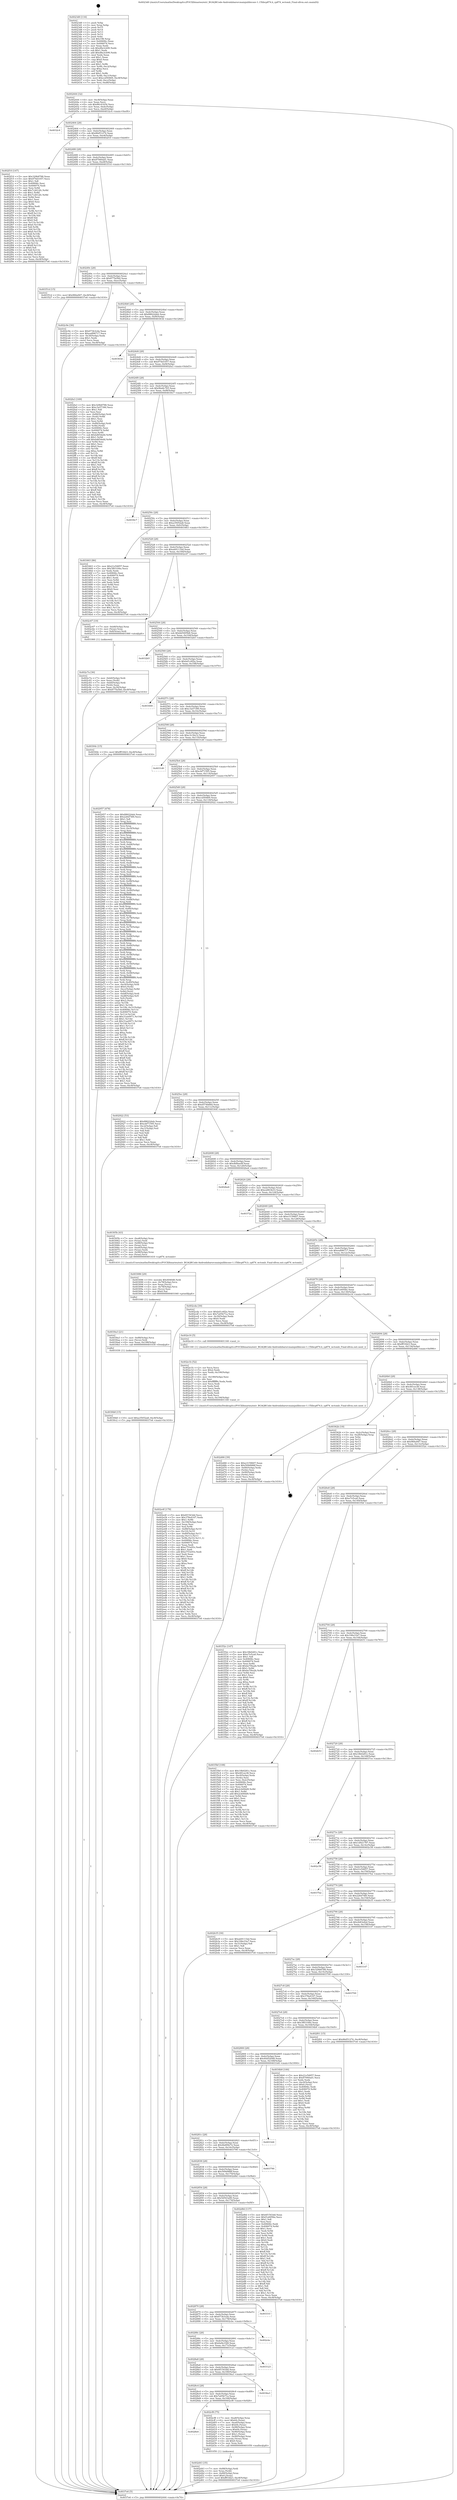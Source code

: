 digraph "0x4023d0" {
  label = "0x4023d0 (/mnt/c/Users/mathe/Desktop/tcc/POCII/binaries/extr_BGAQRCode-Androidzbarsrcmainjnilibiconv-1.15libcp874.h_cp874_wctomb_Final-ollvm.out::main(0))"
  labelloc = "t"
  node[shape=record]

  Entry [label="",width=0.3,height=0.3,shape=circle,fillcolor=black,style=filled]
  "0x402444" [label="{
     0x402444 [32]\l
     | [instrs]\l
     &nbsp;&nbsp;0x402444 \<+6\>: mov -0xc8(%rbp),%eax\l
     &nbsp;&nbsp;0x40244a \<+2\>: mov %eax,%ecx\l
     &nbsp;&nbsp;0x40244c \<+6\>: sub $0x86c41b54,%ecx\l
     &nbsp;&nbsp;0x402452 \<+6\>: mov %eax,-0xdc(%rbp)\l
     &nbsp;&nbsp;0x402458 \<+6\>: mov %ecx,-0xe0(%rbp)\l
     &nbsp;&nbsp;0x40245e \<+6\>: je 00000000004032c4 \<main+0xef4\>\l
  }"]
  "0x4032c4" [label="{
     0x4032c4\l
  }", style=dashed]
  "0x402464" [label="{
     0x402464 [28]\l
     | [instrs]\l
     &nbsp;&nbsp;0x402464 \<+5\>: jmp 0000000000402469 \<main+0x99\>\l
     &nbsp;&nbsp;0x402469 \<+6\>: mov -0xdc(%rbp),%eax\l
     &nbsp;&nbsp;0x40246f \<+5\>: sub $0x86d51274,%eax\l
     &nbsp;&nbsp;0x402474 \<+6\>: mov %eax,-0xe4(%rbp)\l
     &nbsp;&nbsp;0x40247a \<+6\>: je 0000000000402f10 \<main+0xb40\>\l
  }"]
  Exit [label="",width=0.3,height=0.3,shape=circle,fillcolor=black,style=filled,peripheries=2]
  "0x402f10" [label="{
     0x402f10 [147]\l
     | [instrs]\l
     &nbsp;&nbsp;0x402f10 \<+5\>: mov $0x329b8788,%eax\l
     &nbsp;&nbsp;0x402f15 \<+5\>: mov $0x974d1057,%ecx\l
     &nbsp;&nbsp;0x402f1a \<+2\>: mov $0x1,%dl\l
     &nbsp;&nbsp;0x402f1c \<+7\>: mov 0x40606c,%esi\l
     &nbsp;&nbsp;0x402f23 \<+7\>: mov 0x406074,%edi\l
     &nbsp;&nbsp;0x402f2a \<+3\>: mov %esi,%r8d\l
     &nbsp;&nbsp;0x402f2d \<+7\>: add $0x7c2612fc,%r8d\l
     &nbsp;&nbsp;0x402f34 \<+4\>: sub $0x1,%r8d\l
     &nbsp;&nbsp;0x402f38 \<+7\>: sub $0x7c2612fc,%r8d\l
     &nbsp;&nbsp;0x402f3f \<+4\>: imul %r8d,%esi\l
     &nbsp;&nbsp;0x402f43 \<+3\>: and $0x1,%esi\l
     &nbsp;&nbsp;0x402f46 \<+3\>: cmp $0x0,%esi\l
     &nbsp;&nbsp;0x402f49 \<+4\>: sete %r9b\l
     &nbsp;&nbsp;0x402f4d \<+3\>: cmp $0xa,%edi\l
     &nbsp;&nbsp;0x402f50 \<+4\>: setl %r10b\l
     &nbsp;&nbsp;0x402f54 \<+3\>: mov %r9b,%r11b\l
     &nbsp;&nbsp;0x402f57 \<+4\>: xor $0xff,%r11b\l
     &nbsp;&nbsp;0x402f5b \<+3\>: mov %r10b,%bl\l
     &nbsp;&nbsp;0x402f5e \<+3\>: xor $0xff,%bl\l
     &nbsp;&nbsp;0x402f61 \<+3\>: xor $0x0,%dl\l
     &nbsp;&nbsp;0x402f64 \<+3\>: mov %r11b,%r14b\l
     &nbsp;&nbsp;0x402f67 \<+4\>: and $0x0,%r14b\l
     &nbsp;&nbsp;0x402f6b \<+3\>: and %dl,%r9b\l
     &nbsp;&nbsp;0x402f6e \<+3\>: mov %bl,%r15b\l
     &nbsp;&nbsp;0x402f71 \<+4\>: and $0x0,%r15b\l
     &nbsp;&nbsp;0x402f75 \<+3\>: and %dl,%r10b\l
     &nbsp;&nbsp;0x402f78 \<+3\>: or %r9b,%r14b\l
     &nbsp;&nbsp;0x402f7b \<+3\>: or %r10b,%r15b\l
     &nbsp;&nbsp;0x402f7e \<+3\>: xor %r15b,%r14b\l
     &nbsp;&nbsp;0x402f81 \<+3\>: or %bl,%r11b\l
     &nbsp;&nbsp;0x402f84 \<+4\>: xor $0xff,%r11b\l
     &nbsp;&nbsp;0x402f88 \<+3\>: or $0x0,%dl\l
     &nbsp;&nbsp;0x402f8b \<+3\>: and %dl,%r11b\l
     &nbsp;&nbsp;0x402f8e \<+3\>: or %r11b,%r14b\l
     &nbsp;&nbsp;0x402f91 \<+4\>: test $0x1,%r14b\l
     &nbsp;&nbsp;0x402f95 \<+3\>: cmovne %ecx,%eax\l
     &nbsp;&nbsp;0x402f98 \<+6\>: mov %eax,-0xc8(%rbp)\l
     &nbsp;&nbsp;0x402f9e \<+5\>: jmp 00000000004037e6 \<main+0x1416\>\l
  }"]
  "0x402480" [label="{
     0x402480 [28]\l
     | [instrs]\l
     &nbsp;&nbsp;0x402480 \<+5\>: jmp 0000000000402485 \<main+0xb5\>\l
     &nbsp;&nbsp;0x402485 \<+6\>: mov -0xdc(%rbp),%eax\l
     &nbsp;&nbsp;0x40248b \<+5\>: sub $0x87060ad1,%eax\l
     &nbsp;&nbsp;0x402490 \<+6\>: mov %eax,-0xe8(%rbp)\l
     &nbsp;&nbsp;0x402496 \<+6\>: je 000000000040351d \<main+0x114d\>\l
  }"]
  "0x4030b8" [label="{
     0x4030b8 [15]\l
     | [instrs]\l
     &nbsp;&nbsp;0x4030b8 \<+10\>: movl $0xa35052a8,-0xc8(%rbp)\l
     &nbsp;&nbsp;0x4030c2 \<+5\>: jmp 00000000004037e6 \<main+0x1416\>\l
  }"]
  "0x40351d" [label="{
     0x40351d [15]\l
     | [instrs]\l
     &nbsp;&nbsp;0x40351d \<+10\>: movl $0x984a947,-0xc8(%rbp)\l
     &nbsp;&nbsp;0x403527 \<+5\>: jmp 00000000004037e6 \<main+0x1416\>\l
  }"]
  "0x40249c" [label="{
     0x40249c [28]\l
     | [instrs]\l
     &nbsp;&nbsp;0x40249c \<+5\>: jmp 00000000004024a1 \<main+0xd1\>\l
     &nbsp;&nbsp;0x4024a1 \<+6\>: mov -0xdc(%rbp),%eax\l
     &nbsp;&nbsp;0x4024a7 \<+5\>: sub $0x877fa5b0,%eax\l
     &nbsp;&nbsp;0x4024ac \<+6\>: mov %eax,-0xec(%rbp)\l
     &nbsp;&nbsp;0x4024b2 \<+6\>: je 0000000000402c9e \<main+0x8ce\>\l
  }"]
  "0x4030a3" [label="{
     0x4030a3 [21]\l
     | [instrs]\l
     &nbsp;&nbsp;0x4030a3 \<+7\>: mov -0x88(%rbp),%rcx\l
     &nbsp;&nbsp;0x4030aa \<+3\>: mov (%rcx),%rdi\l
     &nbsp;&nbsp;0x4030ad \<+6\>: mov %eax,-0x198(%rbp)\l
     &nbsp;&nbsp;0x4030b3 \<+5\>: call 0000000000401030 \<free@plt\>\l
     | [calls]\l
     &nbsp;&nbsp;0x401030 \{1\} (unknown)\l
  }"]
  "0x402c9e" [label="{
     0x402c9e [30]\l
     | [instrs]\l
     &nbsp;&nbsp;0x402c9e \<+5\>: mov $0x673b3cda,%eax\l
     &nbsp;&nbsp;0x402ca3 \<+5\>: mov $0xea896717,%ecx\l
     &nbsp;&nbsp;0x402ca8 \<+3\>: mov -0x30(%rbp),%edx\l
     &nbsp;&nbsp;0x402cab \<+3\>: cmp $0x1,%edx\l
     &nbsp;&nbsp;0x402cae \<+3\>: cmovl %ecx,%eax\l
     &nbsp;&nbsp;0x402cb1 \<+6\>: mov %eax,-0xc8(%rbp)\l
     &nbsp;&nbsp;0x402cb7 \<+5\>: jmp 00000000004037e6 \<main+0x1416\>\l
  }"]
  "0x4024b8" [label="{
     0x4024b8 [28]\l
     | [instrs]\l
     &nbsp;&nbsp;0x4024b8 \<+5\>: jmp 00000000004024bd \<main+0xed\>\l
     &nbsp;&nbsp;0x4024bd \<+6\>: mov -0xdc(%rbp),%eax\l
     &nbsp;&nbsp;0x4024c3 \<+5\>: sub $0x88622deb,%eax\l
     &nbsp;&nbsp;0x4024c8 \<+6\>: mov %eax,-0xf0(%rbp)\l
     &nbsp;&nbsp;0x4024ce \<+6\>: je 000000000040363d \<main+0x126d\>\l
  }"]
  "0x403086" [label="{
     0x403086 [29]\l
     | [instrs]\l
     &nbsp;&nbsp;0x403086 \<+10\>: movabs $0x4040d6,%rdi\l
     &nbsp;&nbsp;0x403090 \<+4\>: mov -0x78(%rbp),%rcx\l
     &nbsp;&nbsp;0x403094 \<+2\>: mov %eax,(%rcx)\l
     &nbsp;&nbsp;0x403096 \<+4\>: mov -0x78(%rbp),%rcx\l
     &nbsp;&nbsp;0x40309a \<+2\>: mov (%rcx),%esi\l
     &nbsp;&nbsp;0x40309c \<+2\>: mov $0x0,%al\l
     &nbsp;&nbsp;0x40309e \<+5\>: call 0000000000401040 \<printf@plt\>\l
     | [calls]\l
     &nbsp;&nbsp;0x401040 \{1\} (unknown)\l
  }"]
  "0x40363d" [label="{
     0x40363d\l
  }", style=dashed]
  "0x4024d4" [label="{
     0x4024d4 [28]\l
     | [instrs]\l
     &nbsp;&nbsp;0x4024d4 \<+5\>: jmp 00000000004024d9 \<main+0x109\>\l
     &nbsp;&nbsp;0x4024d9 \<+6\>: mov -0xdc(%rbp),%eax\l
     &nbsp;&nbsp;0x4024df \<+5\>: sub $0x974d1057,%eax\l
     &nbsp;&nbsp;0x4024e4 \<+6\>: mov %eax,-0xf4(%rbp)\l
     &nbsp;&nbsp;0x4024ea \<+6\>: je 0000000000402fa3 \<main+0xbd3\>\l
  }"]
  "0x402e4f" [label="{
     0x402e4f [178]\l
     | [instrs]\l
     &nbsp;&nbsp;0x402e4f \<+5\>: mov $0x6f1543dd,%ecx\l
     &nbsp;&nbsp;0x402e54 \<+5\>: mov $0x378a4167,%edx\l
     &nbsp;&nbsp;0x402e59 \<+3\>: mov $0x1,%r8b\l
     &nbsp;&nbsp;0x402e5c \<+6\>: mov -0x194(%rbp),%esi\l
     &nbsp;&nbsp;0x402e62 \<+3\>: imul %eax,%esi\l
     &nbsp;&nbsp;0x402e65 \<+3\>: mov %sil,%r9b\l
     &nbsp;&nbsp;0x402e68 \<+7\>: mov -0x88(%rbp),%r10\l
     &nbsp;&nbsp;0x402e6f \<+3\>: mov (%r10),%r10\l
     &nbsp;&nbsp;0x402e72 \<+4\>: mov -0x80(%rbp),%r11\l
     &nbsp;&nbsp;0x402e76 \<+3\>: movslq (%r11),%r11\l
     &nbsp;&nbsp;0x402e79 \<+4\>: mov %r9b,(%r10,%r11,1)\l
     &nbsp;&nbsp;0x402e7d \<+7\>: mov 0x40606c,%eax\l
     &nbsp;&nbsp;0x402e84 \<+7\>: mov 0x406074,%esi\l
     &nbsp;&nbsp;0x402e8b \<+2\>: mov %eax,%edi\l
     &nbsp;&nbsp;0x402e8d \<+6\>: sub $0xe753e93c,%edi\l
     &nbsp;&nbsp;0x402e93 \<+3\>: sub $0x1,%edi\l
     &nbsp;&nbsp;0x402e96 \<+6\>: add $0xe753e93c,%edi\l
     &nbsp;&nbsp;0x402e9c \<+3\>: imul %edi,%eax\l
     &nbsp;&nbsp;0x402e9f \<+3\>: and $0x1,%eax\l
     &nbsp;&nbsp;0x402ea2 \<+3\>: cmp $0x0,%eax\l
     &nbsp;&nbsp;0x402ea5 \<+4\>: sete %r9b\l
     &nbsp;&nbsp;0x402ea9 \<+3\>: cmp $0xa,%esi\l
     &nbsp;&nbsp;0x402eac \<+3\>: setl %bl\l
     &nbsp;&nbsp;0x402eaf \<+3\>: mov %r9b,%r14b\l
     &nbsp;&nbsp;0x402eb2 \<+4\>: xor $0xff,%r14b\l
     &nbsp;&nbsp;0x402eb6 \<+3\>: mov %bl,%r15b\l
     &nbsp;&nbsp;0x402eb9 \<+4\>: xor $0xff,%r15b\l
     &nbsp;&nbsp;0x402ebd \<+4\>: xor $0x1,%r8b\l
     &nbsp;&nbsp;0x402ec1 \<+3\>: mov %r14b,%r12b\l
     &nbsp;&nbsp;0x402ec4 \<+4\>: and $0xff,%r12b\l
     &nbsp;&nbsp;0x402ec8 \<+3\>: and %r8b,%r9b\l
     &nbsp;&nbsp;0x402ecb \<+3\>: mov %r15b,%r13b\l
     &nbsp;&nbsp;0x402ece \<+4\>: and $0xff,%r13b\l
     &nbsp;&nbsp;0x402ed2 \<+3\>: and %r8b,%bl\l
     &nbsp;&nbsp;0x402ed5 \<+3\>: or %r9b,%r12b\l
     &nbsp;&nbsp;0x402ed8 \<+3\>: or %bl,%r13b\l
     &nbsp;&nbsp;0x402edb \<+3\>: xor %r13b,%r12b\l
     &nbsp;&nbsp;0x402ede \<+3\>: or %r15b,%r14b\l
     &nbsp;&nbsp;0x402ee1 \<+4\>: xor $0xff,%r14b\l
     &nbsp;&nbsp;0x402ee5 \<+4\>: or $0x1,%r8b\l
     &nbsp;&nbsp;0x402ee9 \<+3\>: and %r8b,%r14b\l
     &nbsp;&nbsp;0x402eec \<+3\>: or %r14b,%r12b\l
     &nbsp;&nbsp;0x402eef \<+4\>: test $0x1,%r12b\l
     &nbsp;&nbsp;0x402ef3 \<+3\>: cmovne %edx,%ecx\l
     &nbsp;&nbsp;0x402ef6 \<+6\>: mov %ecx,-0xc8(%rbp)\l
     &nbsp;&nbsp;0x402efc \<+5\>: jmp 00000000004037e6 \<main+0x1416\>\l
  }"]
  "0x402fa3" [label="{
     0x402fa3 [169]\l
     | [instrs]\l
     &nbsp;&nbsp;0x402fa3 \<+5\>: mov $0x329b8788,%eax\l
     &nbsp;&nbsp;0x402fa8 \<+5\>: mov $0xc3a57390,%ecx\l
     &nbsp;&nbsp;0x402fad \<+2\>: mov $0x1,%dl\l
     &nbsp;&nbsp;0x402faf \<+2\>: xor %esi,%esi\l
     &nbsp;&nbsp;0x402fb1 \<+4\>: mov -0x80(%rbp),%rdi\l
     &nbsp;&nbsp;0x402fb5 \<+3\>: mov (%rdi),%r8d\l
     &nbsp;&nbsp;0x402fb8 \<+3\>: sub $0x1,%esi\l
     &nbsp;&nbsp;0x402fbb \<+3\>: sub %esi,%r8d\l
     &nbsp;&nbsp;0x402fbe \<+4\>: mov -0x80(%rbp),%rdi\l
     &nbsp;&nbsp;0x402fc2 \<+3\>: mov %r8d,(%rdi)\l
     &nbsp;&nbsp;0x402fc5 \<+7\>: mov 0x40606c,%esi\l
     &nbsp;&nbsp;0x402fcc \<+8\>: mov 0x406074,%r8d\l
     &nbsp;&nbsp;0x402fd4 \<+3\>: mov %esi,%r9d\l
     &nbsp;&nbsp;0x402fd7 \<+7\>: sub $0xbd65defd,%r9d\l
     &nbsp;&nbsp;0x402fde \<+4\>: sub $0x1,%r9d\l
     &nbsp;&nbsp;0x402fe2 \<+7\>: add $0xbd65defd,%r9d\l
     &nbsp;&nbsp;0x402fe9 \<+4\>: imul %r9d,%esi\l
     &nbsp;&nbsp;0x402fed \<+3\>: and $0x1,%esi\l
     &nbsp;&nbsp;0x402ff0 \<+3\>: cmp $0x0,%esi\l
     &nbsp;&nbsp;0x402ff3 \<+4\>: sete %r10b\l
     &nbsp;&nbsp;0x402ff7 \<+4\>: cmp $0xa,%r8d\l
     &nbsp;&nbsp;0x402ffb \<+4\>: setl %r11b\l
     &nbsp;&nbsp;0x402fff \<+3\>: mov %r10b,%bl\l
     &nbsp;&nbsp;0x403002 \<+3\>: xor $0xff,%bl\l
     &nbsp;&nbsp;0x403005 \<+3\>: mov %r11b,%r14b\l
     &nbsp;&nbsp;0x403008 \<+4\>: xor $0xff,%r14b\l
     &nbsp;&nbsp;0x40300c \<+3\>: xor $0x1,%dl\l
     &nbsp;&nbsp;0x40300f \<+3\>: mov %bl,%r15b\l
     &nbsp;&nbsp;0x403012 \<+4\>: and $0xff,%r15b\l
     &nbsp;&nbsp;0x403016 \<+3\>: and %dl,%r10b\l
     &nbsp;&nbsp;0x403019 \<+3\>: mov %r14b,%r12b\l
     &nbsp;&nbsp;0x40301c \<+4\>: and $0xff,%r12b\l
     &nbsp;&nbsp;0x403020 \<+3\>: and %dl,%r11b\l
     &nbsp;&nbsp;0x403023 \<+3\>: or %r10b,%r15b\l
     &nbsp;&nbsp;0x403026 \<+3\>: or %r11b,%r12b\l
     &nbsp;&nbsp;0x403029 \<+3\>: xor %r12b,%r15b\l
     &nbsp;&nbsp;0x40302c \<+3\>: or %r14b,%bl\l
     &nbsp;&nbsp;0x40302f \<+3\>: xor $0xff,%bl\l
     &nbsp;&nbsp;0x403032 \<+3\>: or $0x1,%dl\l
     &nbsp;&nbsp;0x403035 \<+2\>: and %dl,%bl\l
     &nbsp;&nbsp;0x403037 \<+3\>: or %bl,%r15b\l
     &nbsp;&nbsp;0x40303a \<+4\>: test $0x1,%r15b\l
     &nbsp;&nbsp;0x40303e \<+3\>: cmovne %ecx,%eax\l
     &nbsp;&nbsp;0x403041 \<+6\>: mov %eax,-0xc8(%rbp)\l
     &nbsp;&nbsp;0x403047 \<+5\>: jmp 00000000004037e6 \<main+0x1416\>\l
  }"]
  "0x4024f0" [label="{
     0x4024f0 [28]\l
     | [instrs]\l
     &nbsp;&nbsp;0x4024f0 \<+5\>: jmp 00000000004024f5 \<main+0x125\>\l
     &nbsp;&nbsp;0x4024f5 \<+6\>: mov -0xdc(%rbp),%eax\l
     &nbsp;&nbsp;0x4024fb \<+5\>: sub $0x9ba8c765,%eax\l
     &nbsp;&nbsp;0x402500 \<+6\>: mov %eax,-0xf8(%rbp)\l
     &nbsp;&nbsp;0x402506 \<+6\>: je 00000000004030c7 \<main+0xcf7\>\l
  }"]
  "0x402e1b" [label="{
     0x402e1b [52]\l
     | [instrs]\l
     &nbsp;&nbsp;0x402e1b \<+2\>: xor %ecx,%ecx\l
     &nbsp;&nbsp;0x402e1d \<+5\>: mov $0x2,%edx\l
     &nbsp;&nbsp;0x402e22 \<+6\>: mov %edx,-0x190(%rbp)\l
     &nbsp;&nbsp;0x402e28 \<+1\>: cltd\l
     &nbsp;&nbsp;0x402e29 \<+6\>: mov -0x190(%rbp),%esi\l
     &nbsp;&nbsp;0x402e2f \<+2\>: idiv %esi\l
     &nbsp;&nbsp;0x402e31 \<+6\>: imul $0xfffffffe,%edx,%edx\l
     &nbsp;&nbsp;0x402e37 \<+2\>: mov %ecx,%edi\l
     &nbsp;&nbsp;0x402e39 \<+2\>: sub %edx,%edi\l
     &nbsp;&nbsp;0x402e3b \<+2\>: mov %ecx,%edx\l
     &nbsp;&nbsp;0x402e3d \<+3\>: sub $0x1,%edx\l
     &nbsp;&nbsp;0x402e40 \<+2\>: add %edx,%edi\l
     &nbsp;&nbsp;0x402e42 \<+2\>: sub %edi,%ecx\l
     &nbsp;&nbsp;0x402e44 \<+6\>: mov %ecx,-0x194(%rbp)\l
     &nbsp;&nbsp;0x402e4a \<+5\>: call 0000000000401160 \<next_i\>\l
     | [calls]\l
     &nbsp;&nbsp;0x401160 \{1\} (/mnt/c/Users/mathe/Desktop/tcc/POCII/binaries/extr_BGAQRCode-Androidzbarsrcmainjnilibiconv-1.15libcp874.h_cp874_wctomb_Final-ollvm.out::next_i)\l
  }"]
  "0x4030c7" [label="{
     0x4030c7\l
  }", style=dashed]
  "0x40250c" [label="{
     0x40250c [28]\l
     | [instrs]\l
     &nbsp;&nbsp;0x40250c \<+5\>: jmp 0000000000402511 \<main+0x141\>\l
     &nbsp;&nbsp;0x402511 \<+6\>: mov -0xdc(%rbp),%eax\l
     &nbsp;&nbsp;0x402517 \<+5\>: sub $0xa35052a8,%eax\l
     &nbsp;&nbsp;0x40251c \<+6\>: mov %eax,-0xfc(%rbp)\l
     &nbsp;&nbsp;0x402522 \<+6\>: je 0000000000403463 \<main+0x1093\>\l
  }"]
  "0x402d43" [label="{
     0x402d43 [35]\l
     | [instrs]\l
     &nbsp;&nbsp;0x402d43 \<+7\>: mov -0x88(%rbp),%rdi\l
     &nbsp;&nbsp;0x402d4a \<+3\>: mov %rax,(%rdi)\l
     &nbsp;&nbsp;0x402d4d \<+4\>: mov -0x80(%rbp),%rax\l
     &nbsp;&nbsp;0x402d51 \<+6\>: movl $0x0,(%rax)\l
     &nbsp;&nbsp;0x402d57 \<+10\>: movl $0xfff1fd23,-0xc8(%rbp)\l
     &nbsp;&nbsp;0x402d61 \<+5\>: jmp 00000000004037e6 \<main+0x1416\>\l
  }"]
  "0x403463" [label="{
     0x403463 [86]\l
     | [instrs]\l
     &nbsp;&nbsp;0x403463 \<+5\>: mov $0x21e54857,%eax\l
     &nbsp;&nbsp;0x403468 \<+5\>: mov $0x3f83184e,%ecx\l
     &nbsp;&nbsp;0x40346d \<+2\>: xor %edx,%edx\l
     &nbsp;&nbsp;0x40346f \<+7\>: mov 0x40606c,%esi\l
     &nbsp;&nbsp;0x403476 \<+7\>: mov 0x406074,%edi\l
     &nbsp;&nbsp;0x40347d \<+3\>: sub $0x1,%edx\l
     &nbsp;&nbsp;0x403480 \<+3\>: mov %esi,%r8d\l
     &nbsp;&nbsp;0x403483 \<+3\>: add %edx,%r8d\l
     &nbsp;&nbsp;0x403486 \<+4\>: imul %r8d,%esi\l
     &nbsp;&nbsp;0x40348a \<+3\>: and $0x1,%esi\l
     &nbsp;&nbsp;0x40348d \<+3\>: cmp $0x0,%esi\l
     &nbsp;&nbsp;0x403490 \<+4\>: sete %r9b\l
     &nbsp;&nbsp;0x403494 \<+3\>: cmp $0xa,%edi\l
     &nbsp;&nbsp;0x403497 \<+4\>: setl %r10b\l
     &nbsp;&nbsp;0x40349b \<+3\>: mov %r9b,%r11b\l
     &nbsp;&nbsp;0x40349e \<+3\>: and %r10b,%r11b\l
     &nbsp;&nbsp;0x4034a1 \<+3\>: xor %r10b,%r9b\l
     &nbsp;&nbsp;0x4034a4 \<+3\>: or %r9b,%r11b\l
     &nbsp;&nbsp;0x4034a7 \<+4\>: test $0x1,%r11b\l
     &nbsp;&nbsp;0x4034ab \<+3\>: cmovne %ecx,%eax\l
     &nbsp;&nbsp;0x4034ae \<+6\>: mov %eax,-0xc8(%rbp)\l
     &nbsp;&nbsp;0x4034b4 \<+5\>: jmp 00000000004037e6 \<main+0x1416\>\l
  }"]
  "0x402528" [label="{
     0x402528 [28]\l
     | [instrs]\l
     &nbsp;&nbsp;0x402528 \<+5\>: jmp 000000000040252d \<main+0x15d\>\l
     &nbsp;&nbsp;0x40252d \<+6\>: mov -0xdc(%rbp),%eax\l
     &nbsp;&nbsp;0x402533 \<+5\>: sub $0xab9111bd,%eax\l
     &nbsp;&nbsp;0x402538 \<+6\>: mov %eax,-0x100(%rbp)\l
     &nbsp;&nbsp;0x40253e \<+6\>: je 0000000000402c67 \<main+0x897\>\l
  }"]
  "0x4028e0" [label="{
     0x4028e0\l
  }", style=dashed]
  "0x402c67" [label="{
     0x402c67 [19]\l
     | [instrs]\l
     &nbsp;&nbsp;0x402c67 \<+7\>: mov -0xb8(%rbp),%rax\l
     &nbsp;&nbsp;0x402c6e \<+3\>: mov (%rax),%rax\l
     &nbsp;&nbsp;0x402c71 \<+4\>: mov 0x8(%rax),%rdi\l
     &nbsp;&nbsp;0x402c75 \<+5\>: call 0000000000401060 \<atoi@plt\>\l
     | [calls]\l
     &nbsp;&nbsp;0x401060 \{1\} (unknown)\l
  }"]
  "0x402544" [label="{
     0x402544 [28]\l
     | [instrs]\l
     &nbsp;&nbsp;0x402544 \<+5\>: jmp 0000000000402549 \<main+0x179\>\l
     &nbsp;&nbsp;0x402549 \<+6\>: mov -0xdc(%rbp),%eax\l
     &nbsp;&nbsp;0x40254f \<+5\>: sub $0xbb5495b8,%eax\l
     &nbsp;&nbsp;0x402554 \<+6\>: mov %eax,-0x104(%rbp)\l
     &nbsp;&nbsp;0x40255a \<+6\>: je 00000000004032b5 \<main+0xee5\>\l
  }"]
  "0x402cf8" [label="{
     0x402cf8 [75]\l
     | [instrs]\l
     &nbsp;&nbsp;0x402cf8 \<+7\>: mov -0xa8(%rbp),%rax\l
     &nbsp;&nbsp;0x402cff \<+6\>: movl $0x64,(%rax)\l
     &nbsp;&nbsp;0x402d05 \<+7\>: mov -0xa0(%rbp),%rax\l
     &nbsp;&nbsp;0x402d0c \<+6\>: movl $0x64,(%rax)\l
     &nbsp;&nbsp;0x402d12 \<+7\>: mov -0x98(%rbp),%rax\l
     &nbsp;&nbsp;0x402d19 \<+7\>: movq $0x64,(%rax)\l
     &nbsp;&nbsp;0x402d20 \<+7\>: mov -0x90(%rbp),%rax\l
     &nbsp;&nbsp;0x402d27 \<+6\>: movl $0x1,(%rax)\l
     &nbsp;&nbsp;0x402d2d \<+7\>: mov -0x90(%rbp),%rax\l
     &nbsp;&nbsp;0x402d34 \<+3\>: movslq (%rax),%rax\l
     &nbsp;&nbsp;0x402d37 \<+4\>: shl $0x0,%rax\l
     &nbsp;&nbsp;0x402d3b \<+3\>: mov %rax,%rdi\l
     &nbsp;&nbsp;0x402d3e \<+5\>: call 0000000000401050 \<malloc@plt\>\l
     | [calls]\l
     &nbsp;&nbsp;0x401050 \{1\} (unknown)\l
  }"]
  "0x4032b5" [label="{
     0x4032b5\l
  }", style=dashed]
  "0x402560" [label="{
     0x402560 [28]\l
     | [instrs]\l
     &nbsp;&nbsp;0x402560 \<+5\>: jmp 0000000000402565 \<main+0x195\>\l
     &nbsp;&nbsp;0x402565 \<+6\>: mov -0xdc(%rbp),%eax\l
     &nbsp;&nbsp;0x40256b \<+5\>: sub $0xbd1c6f2a,%eax\l
     &nbsp;&nbsp;0x402570 \<+6\>: mov %eax,-0x108(%rbp)\l
     &nbsp;&nbsp;0x402576 \<+6\>: je 0000000000403440 \<main+0x1070\>\l
  }"]
  "0x4028c4" [label="{
     0x4028c4 [28]\l
     | [instrs]\l
     &nbsp;&nbsp;0x4028c4 \<+5\>: jmp 00000000004028c9 \<main+0x4f9\>\l
     &nbsp;&nbsp;0x4028c9 \<+6\>: mov -0xdc(%rbp),%eax\l
     &nbsp;&nbsp;0x4028cf \<+5\>: sub $0x7a05b71a,%eax\l
     &nbsp;&nbsp;0x4028d4 \<+6\>: mov %eax,-0x184(%rbp)\l
     &nbsp;&nbsp;0x4028da \<+6\>: je 0000000000402cf8 \<main+0x928\>\l
  }"]
  "0x403440" [label="{
     0x403440\l
  }", style=dashed]
  "0x40257c" [label="{
     0x40257c [28]\l
     | [instrs]\l
     &nbsp;&nbsp;0x40257c \<+5\>: jmp 0000000000402581 \<main+0x1b1\>\l
     &nbsp;&nbsp;0x402581 \<+6\>: mov -0xdc(%rbp),%eax\l
     &nbsp;&nbsp;0x402587 \<+5\>: sub $0xc3a57390,%eax\l
     &nbsp;&nbsp;0x40258c \<+6\>: mov %eax,-0x10c(%rbp)\l
     &nbsp;&nbsp;0x402592 \<+6\>: je 000000000040304c \<main+0xc7c\>\l
  }"]
  "0x4036a3" [label="{
     0x4036a3\l
  }", style=dashed]
  "0x40304c" [label="{
     0x40304c [15]\l
     | [instrs]\l
     &nbsp;&nbsp;0x40304c \<+10\>: movl $0xfff1fd23,-0xc8(%rbp)\l
     &nbsp;&nbsp;0x403056 \<+5\>: jmp 00000000004037e6 \<main+0x1416\>\l
  }"]
  "0x402598" [label="{
     0x402598 [28]\l
     | [instrs]\l
     &nbsp;&nbsp;0x402598 \<+5\>: jmp 000000000040259d \<main+0x1cd\>\l
     &nbsp;&nbsp;0x40259d \<+6\>: mov -0xdc(%rbp),%eax\l
     &nbsp;&nbsp;0x4025a3 \<+5\>: sub $0xc3c3fa12,%eax\l
     &nbsp;&nbsp;0x4025a8 \<+6\>: mov %eax,-0x110(%rbp)\l
     &nbsp;&nbsp;0x4025ae \<+6\>: je 00000000004031d0 \<main+0xe00\>\l
  }"]
  "0x4028a8" [label="{
     0x4028a8 [28]\l
     | [instrs]\l
     &nbsp;&nbsp;0x4028a8 \<+5\>: jmp 00000000004028ad \<main+0x4dd\>\l
     &nbsp;&nbsp;0x4028ad \<+6\>: mov -0xdc(%rbp),%eax\l
     &nbsp;&nbsp;0x4028b3 \<+5\>: sub $0x6f1543dd,%eax\l
     &nbsp;&nbsp;0x4028b8 \<+6\>: mov %eax,-0x180(%rbp)\l
     &nbsp;&nbsp;0x4028be \<+6\>: je 00000000004036a3 \<main+0x12d3\>\l
  }"]
  "0x4031d0" [label="{
     0x4031d0\l
  }", style=dashed]
  "0x4025b4" [label="{
     0x4025b4 [28]\l
     | [instrs]\l
     &nbsp;&nbsp;0x4025b4 \<+5\>: jmp 00000000004025b9 \<main+0x1e9\>\l
     &nbsp;&nbsp;0x4025b9 \<+6\>: mov -0xdc(%rbp),%eax\l
     &nbsp;&nbsp;0x4025bf \<+5\>: sub $0xcbf71595,%eax\l
     &nbsp;&nbsp;0x4025c4 \<+6\>: mov %eax,-0x114(%rbp)\l
     &nbsp;&nbsp;0x4025ca \<+6\>: je 0000000000402957 \<main+0x587\>\l
  }"]
  "0x403123" [label="{
     0x403123\l
  }", style=dashed]
  "0x402957" [label="{
     0x402957 [478]\l
     | [instrs]\l
     &nbsp;&nbsp;0x402957 \<+5\>: mov $0x88622deb,%eax\l
     &nbsp;&nbsp;0x40295c \<+5\>: mov $0x226d74f0,%ecx\l
     &nbsp;&nbsp;0x402961 \<+2\>: mov $0x1,%dl\l
     &nbsp;&nbsp;0x402963 \<+3\>: mov %rsp,%rsi\l
     &nbsp;&nbsp;0x402966 \<+4\>: add $0xfffffffffffffff0,%rsi\l
     &nbsp;&nbsp;0x40296a \<+3\>: mov %rsi,%rsp\l
     &nbsp;&nbsp;0x40296d \<+7\>: mov %rsi,-0xc0(%rbp)\l
     &nbsp;&nbsp;0x402974 \<+3\>: mov %rsp,%rsi\l
     &nbsp;&nbsp;0x402977 \<+4\>: add $0xfffffffffffffff0,%rsi\l
     &nbsp;&nbsp;0x40297b \<+3\>: mov %rsi,%rsp\l
     &nbsp;&nbsp;0x40297e \<+3\>: mov %rsp,%rdi\l
     &nbsp;&nbsp;0x402981 \<+4\>: add $0xfffffffffffffff0,%rdi\l
     &nbsp;&nbsp;0x402985 \<+3\>: mov %rdi,%rsp\l
     &nbsp;&nbsp;0x402988 \<+7\>: mov %rdi,-0xb8(%rbp)\l
     &nbsp;&nbsp;0x40298f \<+3\>: mov %rsp,%rdi\l
     &nbsp;&nbsp;0x402992 \<+4\>: add $0xfffffffffffffff0,%rdi\l
     &nbsp;&nbsp;0x402996 \<+3\>: mov %rdi,%rsp\l
     &nbsp;&nbsp;0x402999 \<+7\>: mov %rdi,-0xb0(%rbp)\l
     &nbsp;&nbsp;0x4029a0 \<+3\>: mov %rsp,%rdi\l
     &nbsp;&nbsp;0x4029a3 \<+4\>: add $0xfffffffffffffff0,%rdi\l
     &nbsp;&nbsp;0x4029a7 \<+3\>: mov %rdi,%rsp\l
     &nbsp;&nbsp;0x4029aa \<+7\>: mov %rdi,-0xa8(%rbp)\l
     &nbsp;&nbsp;0x4029b1 \<+3\>: mov %rsp,%rdi\l
     &nbsp;&nbsp;0x4029b4 \<+4\>: add $0xfffffffffffffff0,%rdi\l
     &nbsp;&nbsp;0x4029b8 \<+3\>: mov %rdi,%rsp\l
     &nbsp;&nbsp;0x4029bb \<+7\>: mov %rdi,-0xa0(%rbp)\l
     &nbsp;&nbsp;0x4029c2 \<+3\>: mov %rsp,%rdi\l
     &nbsp;&nbsp;0x4029c5 \<+4\>: add $0xfffffffffffffff0,%rdi\l
     &nbsp;&nbsp;0x4029c9 \<+3\>: mov %rdi,%rsp\l
     &nbsp;&nbsp;0x4029cc \<+7\>: mov %rdi,-0x98(%rbp)\l
     &nbsp;&nbsp;0x4029d3 \<+3\>: mov %rsp,%rdi\l
     &nbsp;&nbsp;0x4029d6 \<+4\>: add $0xfffffffffffffff0,%rdi\l
     &nbsp;&nbsp;0x4029da \<+3\>: mov %rdi,%rsp\l
     &nbsp;&nbsp;0x4029dd \<+7\>: mov %rdi,-0x90(%rbp)\l
     &nbsp;&nbsp;0x4029e4 \<+3\>: mov %rsp,%rdi\l
     &nbsp;&nbsp;0x4029e7 \<+4\>: add $0xfffffffffffffff0,%rdi\l
     &nbsp;&nbsp;0x4029eb \<+3\>: mov %rdi,%rsp\l
     &nbsp;&nbsp;0x4029ee \<+7\>: mov %rdi,-0x88(%rbp)\l
     &nbsp;&nbsp;0x4029f5 \<+3\>: mov %rsp,%rdi\l
     &nbsp;&nbsp;0x4029f8 \<+4\>: add $0xfffffffffffffff0,%rdi\l
     &nbsp;&nbsp;0x4029fc \<+3\>: mov %rdi,%rsp\l
     &nbsp;&nbsp;0x4029ff \<+4\>: mov %rdi,-0x80(%rbp)\l
     &nbsp;&nbsp;0x402a03 \<+3\>: mov %rsp,%rdi\l
     &nbsp;&nbsp;0x402a06 \<+4\>: add $0xfffffffffffffff0,%rdi\l
     &nbsp;&nbsp;0x402a0a \<+3\>: mov %rdi,%rsp\l
     &nbsp;&nbsp;0x402a0d \<+4\>: mov %rdi,-0x78(%rbp)\l
     &nbsp;&nbsp;0x402a11 \<+3\>: mov %rsp,%rdi\l
     &nbsp;&nbsp;0x402a14 \<+4\>: add $0xfffffffffffffff0,%rdi\l
     &nbsp;&nbsp;0x402a18 \<+3\>: mov %rdi,%rsp\l
     &nbsp;&nbsp;0x402a1b \<+4\>: mov %rdi,-0x70(%rbp)\l
     &nbsp;&nbsp;0x402a1f \<+3\>: mov %rsp,%rdi\l
     &nbsp;&nbsp;0x402a22 \<+4\>: add $0xfffffffffffffff0,%rdi\l
     &nbsp;&nbsp;0x402a26 \<+3\>: mov %rdi,%rsp\l
     &nbsp;&nbsp;0x402a29 \<+4\>: mov %rdi,-0x68(%rbp)\l
     &nbsp;&nbsp;0x402a2d \<+3\>: mov %rsp,%rdi\l
     &nbsp;&nbsp;0x402a30 \<+4\>: add $0xfffffffffffffff0,%rdi\l
     &nbsp;&nbsp;0x402a34 \<+3\>: mov %rdi,%rsp\l
     &nbsp;&nbsp;0x402a37 \<+4\>: mov %rdi,-0x60(%rbp)\l
     &nbsp;&nbsp;0x402a3b \<+3\>: mov %rsp,%rdi\l
     &nbsp;&nbsp;0x402a3e \<+4\>: add $0xfffffffffffffff0,%rdi\l
     &nbsp;&nbsp;0x402a42 \<+3\>: mov %rdi,%rsp\l
     &nbsp;&nbsp;0x402a45 \<+4\>: mov %rdi,-0x58(%rbp)\l
     &nbsp;&nbsp;0x402a49 \<+3\>: mov %rsp,%rdi\l
     &nbsp;&nbsp;0x402a4c \<+4\>: add $0xfffffffffffffff0,%rdi\l
     &nbsp;&nbsp;0x402a50 \<+3\>: mov %rdi,%rsp\l
     &nbsp;&nbsp;0x402a53 \<+4\>: mov %rdi,-0x50(%rbp)\l
     &nbsp;&nbsp;0x402a57 \<+3\>: mov %rsp,%rdi\l
     &nbsp;&nbsp;0x402a5a \<+4\>: add $0xfffffffffffffff0,%rdi\l
     &nbsp;&nbsp;0x402a5e \<+3\>: mov %rdi,%rsp\l
     &nbsp;&nbsp;0x402a61 \<+4\>: mov %rdi,-0x48(%rbp)\l
     &nbsp;&nbsp;0x402a65 \<+3\>: mov %rsp,%rdi\l
     &nbsp;&nbsp;0x402a68 \<+4\>: add $0xfffffffffffffff0,%rdi\l
     &nbsp;&nbsp;0x402a6c \<+3\>: mov %rdi,%rsp\l
     &nbsp;&nbsp;0x402a6f \<+4\>: mov %rdi,-0x40(%rbp)\l
     &nbsp;&nbsp;0x402a73 \<+7\>: mov -0xc0(%rbp),%rdi\l
     &nbsp;&nbsp;0x402a7a \<+6\>: movl $0x0,(%rdi)\l
     &nbsp;&nbsp;0x402a80 \<+7\>: mov -0xcc(%rbp),%r8d\l
     &nbsp;&nbsp;0x402a87 \<+3\>: mov %r8d,(%rsi)\l
     &nbsp;&nbsp;0x402a8a \<+7\>: mov -0xb8(%rbp),%rdi\l
     &nbsp;&nbsp;0x402a91 \<+7\>: mov -0xd8(%rbp),%r9\l
     &nbsp;&nbsp;0x402a98 \<+3\>: mov %r9,(%rdi)\l
     &nbsp;&nbsp;0x402a9b \<+3\>: cmpl $0x2,(%rsi)\l
     &nbsp;&nbsp;0x402a9e \<+4\>: setne %r10b\l
     &nbsp;&nbsp;0x402aa2 \<+4\>: and $0x1,%r10b\l
     &nbsp;&nbsp;0x402aa6 \<+4\>: mov %r10b,-0x31(%rbp)\l
     &nbsp;&nbsp;0x402aaa \<+8\>: mov 0x40606c,%r11d\l
     &nbsp;&nbsp;0x402ab2 \<+7\>: mov 0x406074,%ebx\l
     &nbsp;&nbsp;0x402ab9 \<+3\>: mov %r11d,%r14d\l
     &nbsp;&nbsp;0x402abc \<+7\>: add $0x31ae0971,%r14d\l
     &nbsp;&nbsp;0x402ac3 \<+4\>: sub $0x1,%r14d\l
     &nbsp;&nbsp;0x402ac7 \<+7\>: sub $0x31ae0971,%r14d\l
     &nbsp;&nbsp;0x402ace \<+4\>: imul %r14d,%r11d\l
     &nbsp;&nbsp;0x402ad2 \<+4\>: and $0x1,%r11d\l
     &nbsp;&nbsp;0x402ad6 \<+4\>: cmp $0x0,%r11d\l
     &nbsp;&nbsp;0x402ada \<+4\>: sete %r10b\l
     &nbsp;&nbsp;0x402ade \<+3\>: cmp $0xa,%ebx\l
     &nbsp;&nbsp;0x402ae1 \<+4\>: setl %r15b\l
     &nbsp;&nbsp;0x402ae5 \<+3\>: mov %r10b,%r12b\l
     &nbsp;&nbsp;0x402ae8 \<+4\>: xor $0xff,%r12b\l
     &nbsp;&nbsp;0x402aec \<+3\>: mov %r15b,%r13b\l
     &nbsp;&nbsp;0x402aef \<+4\>: xor $0xff,%r13b\l
     &nbsp;&nbsp;0x402af3 \<+3\>: xor $0x1,%dl\l
     &nbsp;&nbsp;0x402af6 \<+3\>: mov %r12b,%sil\l
     &nbsp;&nbsp;0x402af9 \<+4\>: and $0xff,%sil\l
     &nbsp;&nbsp;0x402afd \<+3\>: and %dl,%r10b\l
     &nbsp;&nbsp;0x402b00 \<+3\>: mov %r13b,%dil\l
     &nbsp;&nbsp;0x402b03 \<+4\>: and $0xff,%dil\l
     &nbsp;&nbsp;0x402b07 \<+3\>: and %dl,%r15b\l
     &nbsp;&nbsp;0x402b0a \<+3\>: or %r10b,%sil\l
     &nbsp;&nbsp;0x402b0d \<+3\>: or %r15b,%dil\l
     &nbsp;&nbsp;0x402b10 \<+3\>: xor %dil,%sil\l
     &nbsp;&nbsp;0x402b13 \<+3\>: or %r13b,%r12b\l
     &nbsp;&nbsp;0x402b16 \<+4\>: xor $0xff,%r12b\l
     &nbsp;&nbsp;0x402b1a \<+3\>: or $0x1,%dl\l
     &nbsp;&nbsp;0x402b1d \<+3\>: and %dl,%r12b\l
     &nbsp;&nbsp;0x402b20 \<+3\>: or %r12b,%sil\l
     &nbsp;&nbsp;0x402b23 \<+4\>: test $0x1,%sil\l
     &nbsp;&nbsp;0x402b27 \<+3\>: cmovne %ecx,%eax\l
     &nbsp;&nbsp;0x402b2a \<+6\>: mov %eax,-0xc8(%rbp)\l
     &nbsp;&nbsp;0x402b30 \<+5\>: jmp 00000000004037e6 \<main+0x1416\>\l
  }"]
  "0x4025d0" [label="{
     0x4025d0 [28]\l
     | [instrs]\l
     &nbsp;&nbsp;0x4025d0 \<+5\>: jmp 00000000004025d5 \<main+0x205\>\l
     &nbsp;&nbsp;0x4025d5 \<+6\>: mov -0xdc(%rbp),%eax\l
     &nbsp;&nbsp;0x4025db \<+5\>: sub $0xccd50469,%eax\l
     &nbsp;&nbsp;0x4025e0 \<+6\>: mov %eax,-0x118(%rbp)\l
     &nbsp;&nbsp;0x4025e6 \<+6\>: je 0000000000402922 \<main+0x552\>\l
  }"]
  "0x40288c" [label="{
     0x40288c [28]\l
     | [instrs]\l
     &nbsp;&nbsp;0x40288c \<+5\>: jmp 0000000000402891 \<main+0x4c1\>\l
     &nbsp;&nbsp;0x402891 \<+6\>: mov -0xdc(%rbp),%eax\l
     &nbsp;&nbsp;0x402897 \<+5\>: sub $0x6a9e1f28,%eax\l
     &nbsp;&nbsp;0x40289c \<+6\>: mov %eax,-0x17c(%rbp)\l
     &nbsp;&nbsp;0x4028a2 \<+6\>: je 0000000000403123 \<main+0xd53\>\l
  }"]
  "0x402922" [label="{
     0x402922 [53]\l
     | [instrs]\l
     &nbsp;&nbsp;0x402922 \<+5\>: mov $0x88622deb,%eax\l
     &nbsp;&nbsp;0x402927 \<+5\>: mov $0xcbf71595,%ecx\l
     &nbsp;&nbsp;0x40292c \<+6\>: mov -0xc2(%rbp),%dl\l
     &nbsp;&nbsp;0x402932 \<+7\>: mov -0xc1(%rbp),%sil\l
     &nbsp;&nbsp;0x402939 \<+3\>: mov %dl,%dil\l
     &nbsp;&nbsp;0x40293c \<+3\>: and %sil,%dil\l
     &nbsp;&nbsp;0x40293f \<+3\>: xor %sil,%dl\l
     &nbsp;&nbsp;0x402942 \<+3\>: or %dl,%dil\l
     &nbsp;&nbsp;0x402945 \<+4\>: test $0x1,%dil\l
     &nbsp;&nbsp;0x402949 \<+3\>: cmovne %ecx,%eax\l
     &nbsp;&nbsp;0x40294c \<+6\>: mov %eax,-0xc8(%rbp)\l
     &nbsp;&nbsp;0x402952 \<+5\>: jmp 00000000004037e6 \<main+0x1416\>\l
  }"]
  "0x4025ec" [label="{
     0x4025ec [28]\l
     | [instrs]\l
     &nbsp;&nbsp;0x4025ec \<+5\>: jmp 00000000004025f1 \<main+0x221\>\l
     &nbsp;&nbsp;0x4025f1 \<+6\>: mov -0xdc(%rbp),%eax\l
     &nbsp;&nbsp;0x4025f7 \<+5\>: sub $0xd574b66d,%eax\l
     &nbsp;&nbsp;0x4025fc \<+6\>: mov %eax,-0x11c(%rbp)\l
     &nbsp;&nbsp;0x402602 \<+6\>: je 000000000040344f \<main+0x107f\>\l
  }"]
  "0x4037e6" [label="{
     0x4037e6 [5]\l
     | [instrs]\l
     &nbsp;&nbsp;0x4037e6 \<+5\>: jmp 0000000000402444 \<main+0x74\>\l
  }"]
  "0x4023d0" [label="{
     0x4023d0 [116]\l
     | [instrs]\l
     &nbsp;&nbsp;0x4023d0 \<+1\>: push %rbp\l
     &nbsp;&nbsp;0x4023d1 \<+3\>: mov %rsp,%rbp\l
     &nbsp;&nbsp;0x4023d4 \<+2\>: push %r15\l
     &nbsp;&nbsp;0x4023d6 \<+2\>: push %r14\l
     &nbsp;&nbsp;0x4023d8 \<+2\>: push %r13\l
     &nbsp;&nbsp;0x4023da \<+2\>: push %r12\l
     &nbsp;&nbsp;0x4023dc \<+1\>: push %rbx\l
     &nbsp;&nbsp;0x4023dd \<+7\>: sub $0x198,%rsp\l
     &nbsp;&nbsp;0x4023e4 \<+7\>: mov 0x40606c,%eax\l
     &nbsp;&nbsp;0x4023eb \<+7\>: mov 0x406074,%ecx\l
     &nbsp;&nbsp;0x4023f2 \<+2\>: mov %eax,%edx\l
     &nbsp;&nbsp;0x4023f4 \<+6\>: sub $0xd8a3cb90,%edx\l
     &nbsp;&nbsp;0x4023fa \<+3\>: sub $0x1,%edx\l
     &nbsp;&nbsp;0x4023fd \<+6\>: add $0xd8a3cb90,%edx\l
     &nbsp;&nbsp;0x402403 \<+3\>: imul %edx,%eax\l
     &nbsp;&nbsp;0x402406 \<+3\>: and $0x1,%eax\l
     &nbsp;&nbsp;0x402409 \<+3\>: cmp $0x0,%eax\l
     &nbsp;&nbsp;0x40240c \<+4\>: sete %r8b\l
     &nbsp;&nbsp;0x402410 \<+4\>: and $0x1,%r8b\l
     &nbsp;&nbsp;0x402414 \<+7\>: mov %r8b,-0xc2(%rbp)\l
     &nbsp;&nbsp;0x40241b \<+3\>: cmp $0xa,%ecx\l
     &nbsp;&nbsp;0x40241e \<+4\>: setl %r8b\l
     &nbsp;&nbsp;0x402422 \<+4\>: and $0x1,%r8b\l
     &nbsp;&nbsp;0x402426 \<+7\>: mov %r8b,-0xc1(%rbp)\l
     &nbsp;&nbsp;0x40242d \<+10\>: movl $0xccd50469,-0xc8(%rbp)\l
     &nbsp;&nbsp;0x402437 \<+6\>: mov %edi,-0xcc(%rbp)\l
     &nbsp;&nbsp;0x40243d \<+7\>: mov %rsi,-0xd8(%rbp)\l
  }"]
  "0x402cbc" [label="{
     0x402cbc\l
  }", style=dashed]
  "0x402870" [label="{
     0x402870 [28]\l
     | [instrs]\l
     &nbsp;&nbsp;0x402870 \<+5\>: jmp 0000000000402875 \<main+0x4a5\>\l
     &nbsp;&nbsp;0x402875 \<+6\>: mov -0xdc(%rbp),%eax\l
     &nbsp;&nbsp;0x40287b \<+5\>: sub $0x673b3cda,%eax\l
     &nbsp;&nbsp;0x402880 \<+6\>: mov %eax,-0x178(%rbp)\l
     &nbsp;&nbsp;0x402886 \<+6\>: je 0000000000402cbc \<main+0x8ec\>\l
  }"]
  "0x40344f" [label="{
     0x40344f\l
  }", style=dashed]
  "0x402608" [label="{
     0x402608 [28]\l
     | [instrs]\l
     &nbsp;&nbsp;0x402608 \<+5\>: jmp 000000000040260d \<main+0x23d\>\l
     &nbsp;&nbsp;0x40260d \<+6\>: mov -0xdc(%rbp),%eax\l
     &nbsp;&nbsp;0x402613 \<+5\>: sub $0xdbfbae9f,%eax\l
     &nbsp;&nbsp;0x402618 \<+6\>: mov %eax,-0x120(%rbp)\l
     &nbsp;&nbsp;0x40261e \<+6\>: je 0000000000402be6 \<main+0x816\>\l
  }"]
  "0x40331f" [label="{
     0x40331f\l
  }", style=dashed]
  "0x402be6" [label="{
     0x402be6\l
  }", style=dashed]
  "0x402624" [label="{
     0x402624 [28]\l
     | [instrs]\l
     &nbsp;&nbsp;0x402624 \<+5\>: jmp 0000000000402629 \<main+0x259\>\l
     &nbsp;&nbsp;0x402629 \<+6\>: mov -0xdc(%rbp),%eax\l
     &nbsp;&nbsp;0x40262f \<+5\>: sub $0xe2803b33,%eax\l
     &nbsp;&nbsp;0x402634 \<+6\>: mov %eax,-0x124(%rbp)\l
     &nbsp;&nbsp;0x40263a \<+6\>: je 000000000040372a \<main+0x135a\>\l
  }"]
  "0x402854" [label="{
     0x402854 [28]\l
     | [instrs]\l
     &nbsp;&nbsp;0x402854 \<+5\>: jmp 0000000000402859 \<main+0x489\>\l
     &nbsp;&nbsp;0x402859 \<+6\>: mov -0xdc(%rbp),%eax\l
     &nbsp;&nbsp;0x40285f \<+5\>: sub $0x5d543a90,%eax\l
     &nbsp;&nbsp;0x402864 \<+6\>: mov %eax,-0x174(%rbp)\l
     &nbsp;&nbsp;0x40286a \<+6\>: je 000000000040331f \<main+0xf4f\>\l
  }"]
  "0x40372a" [label="{
     0x40372a\l
  }", style=dashed]
  "0x402640" [label="{
     0x402640 [28]\l
     | [instrs]\l
     &nbsp;&nbsp;0x402640 \<+5\>: jmp 0000000000402645 \<main+0x275\>\l
     &nbsp;&nbsp;0x402645 \<+6\>: mov -0xdc(%rbp),%eax\l
     &nbsp;&nbsp;0x40264b \<+5\>: sub $0xe3159607,%eax\l
     &nbsp;&nbsp;0x402650 \<+6\>: mov %eax,-0x128(%rbp)\l
     &nbsp;&nbsp;0x402656 \<+6\>: je 000000000040305b \<main+0xc8b\>\l
  }"]
  "0x402d8d" [label="{
     0x402d8d [137]\l
     | [instrs]\l
     &nbsp;&nbsp;0x402d8d \<+5\>: mov $0x6f1543dd,%eax\l
     &nbsp;&nbsp;0x402d92 \<+5\>: mov $0xf1e6956e,%ecx\l
     &nbsp;&nbsp;0x402d97 \<+2\>: mov $0x1,%dl\l
     &nbsp;&nbsp;0x402d99 \<+2\>: xor %esi,%esi\l
     &nbsp;&nbsp;0x402d9b \<+7\>: mov 0x40606c,%edi\l
     &nbsp;&nbsp;0x402da2 \<+8\>: mov 0x406074,%r8d\l
     &nbsp;&nbsp;0x402daa \<+3\>: sub $0x1,%esi\l
     &nbsp;&nbsp;0x402dad \<+3\>: mov %edi,%r9d\l
     &nbsp;&nbsp;0x402db0 \<+3\>: add %esi,%r9d\l
     &nbsp;&nbsp;0x402db3 \<+4\>: imul %r9d,%edi\l
     &nbsp;&nbsp;0x402db7 \<+3\>: and $0x1,%edi\l
     &nbsp;&nbsp;0x402dba \<+3\>: cmp $0x0,%edi\l
     &nbsp;&nbsp;0x402dbd \<+4\>: sete %r10b\l
     &nbsp;&nbsp;0x402dc1 \<+4\>: cmp $0xa,%r8d\l
     &nbsp;&nbsp;0x402dc5 \<+4\>: setl %r11b\l
     &nbsp;&nbsp;0x402dc9 \<+3\>: mov %r10b,%bl\l
     &nbsp;&nbsp;0x402dcc \<+3\>: xor $0xff,%bl\l
     &nbsp;&nbsp;0x402dcf \<+3\>: mov %r11b,%r14b\l
     &nbsp;&nbsp;0x402dd2 \<+4\>: xor $0xff,%r14b\l
     &nbsp;&nbsp;0x402dd6 \<+3\>: xor $0x1,%dl\l
     &nbsp;&nbsp;0x402dd9 \<+3\>: mov %bl,%r15b\l
     &nbsp;&nbsp;0x402ddc \<+4\>: and $0xff,%r15b\l
     &nbsp;&nbsp;0x402de0 \<+3\>: and %dl,%r10b\l
     &nbsp;&nbsp;0x402de3 \<+3\>: mov %r14b,%r12b\l
     &nbsp;&nbsp;0x402de6 \<+4\>: and $0xff,%r12b\l
     &nbsp;&nbsp;0x402dea \<+3\>: and %dl,%r11b\l
     &nbsp;&nbsp;0x402ded \<+3\>: or %r10b,%r15b\l
     &nbsp;&nbsp;0x402df0 \<+3\>: or %r11b,%r12b\l
     &nbsp;&nbsp;0x402df3 \<+3\>: xor %r12b,%r15b\l
     &nbsp;&nbsp;0x402df6 \<+3\>: or %r14b,%bl\l
     &nbsp;&nbsp;0x402df9 \<+3\>: xor $0xff,%bl\l
     &nbsp;&nbsp;0x402dfc \<+3\>: or $0x1,%dl\l
     &nbsp;&nbsp;0x402dff \<+2\>: and %dl,%bl\l
     &nbsp;&nbsp;0x402e01 \<+3\>: or %bl,%r15b\l
     &nbsp;&nbsp;0x402e04 \<+4\>: test $0x1,%r15b\l
     &nbsp;&nbsp;0x402e08 \<+3\>: cmovne %ecx,%eax\l
     &nbsp;&nbsp;0x402e0b \<+6\>: mov %eax,-0xc8(%rbp)\l
     &nbsp;&nbsp;0x402e11 \<+5\>: jmp 00000000004037e6 \<main+0x1416\>\l
  }"]
  "0x40305b" [label="{
     0x40305b [43]\l
     | [instrs]\l
     &nbsp;&nbsp;0x40305b \<+7\>: mov -0xa8(%rbp),%rax\l
     &nbsp;&nbsp;0x403062 \<+2\>: mov (%rax),%edi\l
     &nbsp;&nbsp;0x403064 \<+7\>: mov -0x88(%rbp),%rax\l
     &nbsp;&nbsp;0x40306b \<+3\>: mov (%rax),%rsi\l
     &nbsp;&nbsp;0x40306e \<+7\>: mov -0xa0(%rbp),%rax\l
     &nbsp;&nbsp;0x403075 \<+2\>: mov (%rax),%edx\l
     &nbsp;&nbsp;0x403077 \<+7\>: mov -0x98(%rbp),%rax\l
     &nbsp;&nbsp;0x40307e \<+3\>: mov (%rax),%rcx\l
     &nbsp;&nbsp;0x403081 \<+5\>: call 0000000000401410 \<cp874_wctomb\>\l
     | [calls]\l
     &nbsp;&nbsp;0x401410 \{1\} (/mnt/c/Users/mathe/Desktop/tcc/POCII/binaries/extr_BGAQRCode-Androidzbarsrcmainjnilibiconv-1.15libcp874.h_cp874_wctomb_Final-ollvm.out::cp874_wctomb)\l
  }"]
  "0x40265c" [label="{
     0x40265c [28]\l
     | [instrs]\l
     &nbsp;&nbsp;0x40265c \<+5\>: jmp 0000000000402661 \<main+0x291\>\l
     &nbsp;&nbsp;0x402661 \<+6\>: mov -0xdc(%rbp),%eax\l
     &nbsp;&nbsp;0x402667 \<+5\>: sub $0xea896717,%eax\l
     &nbsp;&nbsp;0x40266c \<+6\>: mov %eax,-0x12c(%rbp)\l
     &nbsp;&nbsp;0x402672 \<+6\>: je 0000000000402cda \<main+0x90a\>\l
  }"]
  "0x402838" [label="{
     0x402838 [28]\l
     | [instrs]\l
     &nbsp;&nbsp;0x402838 \<+5\>: jmp 000000000040283d \<main+0x46d\>\l
     &nbsp;&nbsp;0x40283d \<+6\>: mov -0xdc(%rbp),%eax\l
     &nbsp;&nbsp;0x402843 \<+5\>: sub $0x509d988f,%eax\l
     &nbsp;&nbsp;0x402848 \<+6\>: mov %eax,-0x170(%rbp)\l
     &nbsp;&nbsp;0x40284e \<+6\>: je 0000000000402d8d \<main+0x9bd\>\l
  }"]
  "0x402cda" [label="{
     0x402cda [30]\l
     | [instrs]\l
     &nbsp;&nbsp;0x402cda \<+5\>: mov $0xbd1c6f2a,%eax\l
     &nbsp;&nbsp;0x402cdf \<+5\>: mov $0x7a05b71a,%ecx\l
     &nbsp;&nbsp;0x402ce4 \<+3\>: mov -0x30(%rbp),%edx\l
     &nbsp;&nbsp;0x402ce7 \<+3\>: cmp $0x0,%edx\l
     &nbsp;&nbsp;0x402cea \<+3\>: cmove %ecx,%eax\l
     &nbsp;&nbsp;0x402ced \<+6\>: mov %eax,-0xc8(%rbp)\l
     &nbsp;&nbsp;0x402cf3 \<+5\>: jmp 00000000004037e6 \<main+0x1416\>\l
  }"]
  "0x402678" [label="{
     0x402678 [28]\l
     | [instrs]\l
     &nbsp;&nbsp;0x402678 \<+5\>: jmp 000000000040267d \<main+0x2ad\>\l
     &nbsp;&nbsp;0x40267d \<+6\>: mov -0xdc(%rbp),%eax\l
     &nbsp;&nbsp;0x402683 \<+5\>: sub $0xf1e6956e,%eax\l
     &nbsp;&nbsp;0x402688 \<+6\>: mov %eax,-0x130(%rbp)\l
     &nbsp;&nbsp;0x40268e \<+6\>: je 0000000000402e16 \<main+0xa46\>\l
  }"]
  "0x403790" [label="{
     0x403790\l
  }", style=dashed]
  "0x402e16" [label="{
     0x402e16 [5]\l
     | [instrs]\l
     &nbsp;&nbsp;0x402e16 \<+5\>: call 0000000000401160 \<next_i\>\l
     | [calls]\l
     &nbsp;&nbsp;0x401160 \{1\} (/mnt/c/Users/mathe/Desktop/tcc/POCII/binaries/extr_BGAQRCode-Androidzbarsrcmainjnilibiconv-1.15libcp874.h_cp874_wctomb_Final-ollvm.out::next_i)\l
  }"]
  "0x402694" [label="{
     0x402694 [28]\l
     | [instrs]\l
     &nbsp;&nbsp;0x402694 \<+5\>: jmp 0000000000402699 \<main+0x2c9\>\l
     &nbsp;&nbsp;0x402699 \<+6\>: mov -0xdc(%rbp),%eax\l
     &nbsp;&nbsp;0x40269f \<+5\>: sub $0xfff1fd23,%eax\l
     &nbsp;&nbsp;0x4026a4 \<+6\>: mov %eax,-0x134(%rbp)\l
     &nbsp;&nbsp;0x4026aa \<+6\>: je 0000000000402d66 \<main+0x996\>\l
  }"]
  "0x40281c" [label="{
     0x40281c [28]\l
     | [instrs]\l
     &nbsp;&nbsp;0x40281c \<+5\>: jmp 0000000000402821 \<main+0x451\>\l
     &nbsp;&nbsp;0x402821 \<+6\>: mov -0xdc(%rbp),%eax\l
     &nbsp;&nbsp;0x402827 \<+5\>: sub $0x4bd99e72,%eax\l
     &nbsp;&nbsp;0x40282c \<+6\>: mov %eax,-0x16c(%rbp)\l
     &nbsp;&nbsp;0x402832 \<+6\>: je 0000000000403790 \<main+0x13c0\>\l
  }"]
  "0x402d66" [label="{
     0x402d66 [39]\l
     | [instrs]\l
     &nbsp;&nbsp;0x402d66 \<+5\>: mov $0xe3159607,%eax\l
     &nbsp;&nbsp;0x402d6b \<+5\>: mov $0x509d988f,%ecx\l
     &nbsp;&nbsp;0x402d70 \<+4\>: mov -0x80(%rbp),%rdx\l
     &nbsp;&nbsp;0x402d74 \<+2\>: mov (%rdx),%esi\l
     &nbsp;&nbsp;0x402d76 \<+7\>: mov -0x90(%rbp),%rdx\l
     &nbsp;&nbsp;0x402d7d \<+2\>: cmp (%rdx),%esi\l
     &nbsp;&nbsp;0x402d7f \<+3\>: cmovl %ecx,%eax\l
     &nbsp;&nbsp;0x402d82 \<+6\>: mov %eax,-0xc8(%rbp)\l
     &nbsp;&nbsp;0x402d88 \<+5\>: jmp 00000000004037e6 \<main+0x1416\>\l
  }"]
  "0x4026b0" [label="{
     0x4026b0 [28]\l
     | [instrs]\l
     &nbsp;&nbsp;0x4026b0 \<+5\>: jmp 00000000004026b5 \<main+0x2e5\>\l
     &nbsp;&nbsp;0x4026b5 \<+6\>: mov -0xdc(%rbp),%eax\l
     &nbsp;&nbsp;0x4026bb \<+5\>: sub $0x481ee38,%eax\l
     &nbsp;&nbsp;0x4026c0 \<+6\>: mov %eax,-0x138(%rbp)\l
     &nbsp;&nbsp;0x4026c6 \<+6\>: je 000000000040362b \<main+0x125b\>\l
  }"]
  "0x4033d4" [label="{
     0x4033d4\l
  }", style=dashed]
  "0x40362b" [label="{
     0x40362b [18]\l
     | [instrs]\l
     &nbsp;&nbsp;0x40362b \<+3\>: mov -0x2c(%rbp),%eax\l
     &nbsp;&nbsp;0x40362e \<+4\>: lea -0x28(%rbp),%rsp\l
     &nbsp;&nbsp;0x403632 \<+1\>: pop %rbx\l
     &nbsp;&nbsp;0x403633 \<+2\>: pop %r12\l
     &nbsp;&nbsp;0x403635 \<+2\>: pop %r13\l
     &nbsp;&nbsp;0x403637 \<+2\>: pop %r14\l
     &nbsp;&nbsp;0x403639 \<+2\>: pop %r15\l
     &nbsp;&nbsp;0x40363b \<+1\>: pop %rbp\l
     &nbsp;&nbsp;0x40363c \<+1\>: ret\l
  }"]
  "0x4026cc" [label="{
     0x4026cc [28]\l
     | [instrs]\l
     &nbsp;&nbsp;0x4026cc \<+5\>: jmp 00000000004026d1 \<main+0x301\>\l
     &nbsp;&nbsp;0x4026d1 \<+6\>: mov -0xdc(%rbp),%eax\l
     &nbsp;&nbsp;0x4026d7 \<+5\>: sub $0x984a947,%eax\l
     &nbsp;&nbsp;0x4026dc \<+6\>: mov %eax,-0x13c(%rbp)\l
     &nbsp;&nbsp;0x4026e2 \<+6\>: je 000000000040352c \<main+0x115c\>\l
  }"]
  "0x402800" [label="{
     0x402800 [28]\l
     | [instrs]\l
     &nbsp;&nbsp;0x402800 \<+5\>: jmp 0000000000402805 \<main+0x435\>\l
     &nbsp;&nbsp;0x402805 \<+6\>: mov -0xdc(%rbp),%eax\l
     &nbsp;&nbsp;0x40280b \<+5\>: sub $0x40d52048,%eax\l
     &nbsp;&nbsp;0x402810 \<+6\>: mov %eax,-0x168(%rbp)\l
     &nbsp;&nbsp;0x402816 \<+6\>: je 00000000004033d4 \<main+0x1004\>\l
  }"]
  "0x40352c" [label="{
     0x40352c [147]\l
     | [instrs]\l
     &nbsp;&nbsp;0x40352c \<+5\>: mov $0x18b0281c,%eax\l
     &nbsp;&nbsp;0x403531 \<+5\>: mov $0xe7e5ca0,%ecx\l
     &nbsp;&nbsp;0x403536 \<+2\>: mov $0x1,%dl\l
     &nbsp;&nbsp;0x403538 \<+7\>: mov 0x40606c,%esi\l
     &nbsp;&nbsp;0x40353f \<+7\>: mov 0x406074,%edi\l
     &nbsp;&nbsp;0x403546 \<+3\>: mov %esi,%r8d\l
     &nbsp;&nbsp;0x403549 \<+7\>: add $0xbe7f4a2b,%r8d\l
     &nbsp;&nbsp;0x403550 \<+4\>: sub $0x1,%r8d\l
     &nbsp;&nbsp;0x403554 \<+7\>: sub $0xbe7f4a2b,%r8d\l
     &nbsp;&nbsp;0x40355b \<+4\>: imul %r8d,%esi\l
     &nbsp;&nbsp;0x40355f \<+3\>: and $0x1,%esi\l
     &nbsp;&nbsp;0x403562 \<+3\>: cmp $0x0,%esi\l
     &nbsp;&nbsp;0x403565 \<+4\>: sete %r9b\l
     &nbsp;&nbsp;0x403569 \<+3\>: cmp $0xa,%edi\l
     &nbsp;&nbsp;0x40356c \<+4\>: setl %r10b\l
     &nbsp;&nbsp;0x403570 \<+3\>: mov %r9b,%r11b\l
     &nbsp;&nbsp;0x403573 \<+4\>: xor $0xff,%r11b\l
     &nbsp;&nbsp;0x403577 \<+3\>: mov %r10b,%bl\l
     &nbsp;&nbsp;0x40357a \<+3\>: xor $0xff,%bl\l
     &nbsp;&nbsp;0x40357d \<+3\>: xor $0x1,%dl\l
     &nbsp;&nbsp;0x403580 \<+3\>: mov %r11b,%r14b\l
     &nbsp;&nbsp;0x403583 \<+4\>: and $0xff,%r14b\l
     &nbsp;&nbsp;0x403587 \<+3\>: and %dl,%r9b\l
     &nbsp;&nbsp;0x40358a \<+3\>: mov %bl,%r15b\l
     &nbsp;&nbsp;0x40358d \<+4\>: and $0xff,%r15b\l
     &nbsp;&nbsp;0x403591 \<+3\>: and %dl,%r10b\l
     &nbsp;&nbsp;0x403594 \<+3\>: or %r9b,%r14b\l
     &nbsp;&nbsp;0x403597 \<+3\>: or %r10b,%r15b\l
     &nbsp;&nbsp;0x40359a \<+3\>: xor %r15b,%r14b\l
     &nbsp;&nbsp;0x40359d \<+3\>: or %bl,%r11b\l
     &nbsp;&nbsp;0x4035a0 \<+4\>: xor $0xff,%r11b\l
     &nbsp;&nbsp;0x4035a4 \<+3\>: or $0x1,%dl\l
     &nbsp;&nbsp;0x4035a7 \<+3\>: and %dl,%r11b\l
     &nbsp;&nbsp;0x4035aa \<+3\>: or %r11b,%r14b\l
     &nbsp;&nbsp;0x4035ad \<+4\>: test $0x1,%r14b\l
     &nbsp;&nbsp;0x4035b1 \<+3\>: cmovne %ecx,%eax\l
     &nbsp;&nbsp;0x4035b4 \<+6\>: mov %eax,-0xc8(%rbp)\l
     &nbsp;&nbsp;0x4035ba \<+5\>: jmp 00000000004037e6 \<main+0x1416\>\l
  }"]
  "0x4026e8" [label="{
     0x4026e8 [28]\l
     | [instrs]\l
     &nbsp;&nbsp;0x4026e8 \<+5\>: jmp 00000000004026ed \<main+0x31d\>\l
     &nbsp;&nbsp;0x4026ed \<+6\>: mov -0xdc(%rbp),%eax\l
     &nbsp;&nbsp;0x4026f3 \<+5\>: sub $0xe7e5ca0,%eax\l
     &nbsp;&nbsp;0x4026f8 \<+6\>: mov %eax,-0x140(%rbp)\l
     &nbsp;&nbsp;0x4026fe \<+6\>: je 00000000004035bf \<main+0x11ef\>\l
  }"]
  "0x4034b9" [label="{
     0x4034b9 [100]\l
     | [instrs]\l
     &nbsp;&nbsp;0x4034b9 \<+5\>: mov $0x21e54857,%eax\l
     &nbsp;&nbsp;0x4034be \<+5\>: mov $0x87060ad1,%ecx\l
     &nbsp;&nbsp;0x4034c3 \<+2\>: xor %edx,%edx\l
     &nbsp;&nbsp;0x4034c5 \<+7\>: mov -0xc0(%rbp),%rsi\l
     &nbsp;&nbsp;0x4034cc \<+6\>: movl $0x0,(%rsi)\l
     &nbsp;&nbsp;0x4034d2 \<+7\>: mov 0x40606c,%edi\l
     &nbsp;&nbsp;0x4034d9 \<+8\>: mov 0x406074,%r8d\l
     &nbsp;&nbsp;0x4034e1 \<+3\>: sub $0x1,%edx\l
     &nbsp;&nbsp;0x4034e4 \<+3\>: mov %edi,%r9d\l
     &nbsp;&nbsp;0x4034e7 \<+3\>: add %edx,%r9d\l
     &nbsp;&nbsp;0x4034ea \<+4\>: imul %r9d,%edi\l
     &nbsp;&nbsp;0x4034ee \<+3\>: and $0x1,%edi\l
     &nbsp;&nbsp;0x4034f1 \<+3\>: cmp $0x0,%edi\l
     &nbsp;&nbsp;0x4034f4 \<+4\>: sete %r10b\l
     &nbsp;&nbsp;0x4034f8 \<+4\>: cmp $0xa,%r8d\l
     &nbsp;&nbsp;0x4034fc \<+4\>: setl %r11b\l
     &nbsp;&nbsp;0x403500 \<+3\>: mov %r10b,%bl\l
     &nbsp;&nbsp;0x403503 \<+3\>: and %r11b,%bl\l
     &nbsp;&nbsp;0x403506 \<+3\>: xor %r11b,%r10b\l
     &nbsp;&nbsp;0x403509 \<+3\>: or %r10b,%bl\l
     &nbsp;&nbsp;0x40350c \<+3\>: test $0x1,%bl\l
     &nbsp;&nbsp;0x40350f \<+3\>: cmovne %ecx,%eax\l
     &nbsp;&nbsp;0x403512 \<+6\>: mov %eax,-0xc8(%rbp)\l
     &nbsp;&nbsp;0x403518 \<+5\>: jmp 00000000004037e6 \<main+0x1416\>\l
  }"]
  "0x4035bf" [label="{
     0x4035bf [108]\l
     | [instrs]\l
     &nbsp;&nbsp;0x4035bf \<+5\>: mov $0x18b0281c,%eax\l
     &nbsp;&nbsp;0x4035c4 \<+5\>: mov $0x481ee38,%ecx\l
     &nbsp;&nbsp;0x4035c9 \<+7\>: mov -0xc0(%rbp),%rdx\l
     &nbsp;&nbsp;0x4035d0 \<+2\>: mov (%rdx),%esi\l
     &nbsp;&nbsp;0x4035d2 \<+3\>: mov %esi,-0x2c(%rbp)\l
     &nbsp;&nbsp;0x4035d5 \<+7\>: mov 0x40606c,%esi\l
     &nbsp;&nbsp;0x4035dc \<+7\>: mov 0x406074,%edi\l
     &nbsp;&nbsp;0x4035e3 \<+3\>: mov %esi,%r8d\l
     &nbsp;&nbsp;0x4035e6 \<+7\>: sub $0x2cb0fdd9,%r8d\l
     &nbsp;&nbsp;0x4035ed \<+4\>: sub $0x1,%r8d\l
     &nbsp;&nbsp;0x4035f1 \<+7\>: add $0x2cb0fdd9,%r8d\l
     &nbsp;&nbsp;0x4035f8 \<+4\>: imul %r8d,%esi\l
     &nbsp;&nbsp;0x4035fc \<+3\>: and $0x1,%esi\l
     &nbsp;&nbsp;0x4035ff \<+3\>: cmp $0x0,%esi\l
     &nbsp;&nbsp;0x403602 \<+4\>: sete %r9b\l
     &nbsp;&nbsp;0x403606 \<+3\>: cmp $0xa,%edi\l
     &nbsp;&nbsp;0x403609 \<+4\>: setl %r10b\l
     &nbsp;&nbsp;0x40360d \<+3\>: mov %r9b,%r11b\l
     &nbsp;&nbsp;0x403610 \<+3\>: and %r10b,%r11b\l
     &nbsp;&nbsp;0x403613 \<+3\>: xor %r10b,%r9b\l
     &nbsp;&nbsp;0x403616 \<+3\>: or %r9b,%r11b\l
     &nbsp;&nbsp;0x403619 \<+4\>: test $0x1,%r11b\l
     &nbsp;&nbsp;0x40361d \<+3\>: cmovne %ecx,%eax\l
     &nbsp;&nbsp;0x403620 \<+6\>: mov %eax,-0xc8(%rbp)\l
     &nbsp;&nbsp;0x403626 \<+5\>: jmp 00000000004037e6 \<main+0x1416\>\l
  }"]
  "0x402704" [label="{
     0x402704 [28]\l
     | [instrs]\l
     &nbsp;&nbsp;0x402704 \<+5\>: jmp 0000000000402709 \<main+0x339\>\l
     &nbsp;&nbsp;0x402709 \<+6\>: mov -0xdc(%rbp),%eax\l
     &nbsp;&nbsp;0x40270f \<+5\>: sub $0x106e33a7,%eax\l
     &nbsp;&nbsp;0x402714 \<+6\>: mov %eax,-0x144(%rbp)\l
     &nbsp;&nbsp;0x40271a \<+6\>: je 0000000000402b53 \<main+0x783\>\l
  }"]
  "0x4027e4" [label="{
     0x4027e4 [28]\l
     | [instrs]\l
     &nbsp;&nbsp;0x4027e4 \<+5\>: jmp 00000000004027e9 \<main+0x419\>\l
     &nbsp;&nbsp;0x4027e9 \<+6\>: mov -0xdc(%rbp),%eax\l
     &nbsp;&nbsp;0x4027ef \<+5\>: sub $0x3f83184e,%eax\l
     &nbsp;&nbsp;0x4027f4 \<+6\>: mov %eax,-0x164(%rbp)\l
     &nbsp;&nbsp;0x4027fa \<+6\>: je 00000000004034b9 \<main+0x10e9\>\l
  }"]
  "0x402b53" [label="{
     0x402b53\l
  }", style=dashed]
  "0x402720" [label="{
     0x402720 [28]\l
     | [instrs]\l
     &nbsp;&nbsp;0x402720 \<+5\>: jmp 0000000000402725 \<main+0x355\>\l
     &nbsp;&nbsp;0x402725 \<+6\>: mov -0xdc(%rbp),%eax\l
     &nbsp;&nbsp;0x40272b \<+5\>: sub $0x18b0281c,%eax\l
     &nbsp;&nbsp;0x402730 \<+6\>: mov %eax,-0x148(%rbp)\l
     &nbsp;&nbsp;0x402736 \<+6\>: je 00000000004037ce \<main+0x13fe\>\l
  }"]
  "0x402f01" [label="{
     0x402f01 [15]\l
     | [instrs]\l
     &nbsp;&nbsp;0x402f01 \<+10\>: movl $0x86d51274,-0xc8(%rbp)\l
     &nbsp;&nbsp;0x402f0b \<+5\>: jmp 00000000004037e6 \<main+0x1416\>\l
  }"]
  "0x4037ce" [label="{
     0x4037ce\l
  }", style=dashed]
  "0x40273c" [label="{
     0x40273c [28]\l
     | [instrs]\l
     &nbsp;&nbsp;0x40273c \<+5\>: jmp 0000000000402741 \<main+0x371\>\l
     &nbsp;&nbsp;0x402741 \<+6\>: mov -0xdc(%rbp),%eax\l
     &nbsp;&nbsp;0x402747 \<+5\>: sub $0x1d921787,%eax\l
     &nbsp;&nbsp;0x40274c \<+6\>: mov %eax,-0x14c(%rbp)\l
     &nbsp;&nbsp;0x402752 \<+6\>: je 0000000000402c58 \<main+0x888\>\l
  }"]
  "0x4027c8" [label="{
     0x4027c8 [28]\l
     | [instrs]\l
     &nbsp;&nbsp;0x4027c8 \<+5\>: jmp 00000000004027cd \<main+0x3fd\>\l
     &nbsp;&nbsp;0x4027cd \<+6\>: mov -0xdc(%rbp),%eax\l
     &nbsp;&nbsp;0x4027d3 \<+5\>: sub $0x378a4167,%eax\l
     &nbsp;&nbsp;0x4027d8 \<+6\>: mov %eax,-0x160(%rbp)\l
     &nbsp;&nbsp;0x4027de \<+6\>: je 0000000000402f01 \<main+0xb31\>\l
  }"]
  "0x402c58" [label="{
     0x402c58\l
  }", style=dashed]
  "0x402758" [label="{
     0x402758 [28]\l
     | [instrs]\l
     &nbsp;&nbsp;0x402758 \<+5\>: jmp 000000000040275d \<main+0x38d\>\l
     &nbsp;&nbsp;0x40275d \<+6\>: mov -0xdc(%rbp),%eax\l
     &nbsp;&nbsp;0x402763 \<+5\>: sub $0x21e54857,%eax\l
     &nbsp;&nbsp;0x402768 \<+6\>: mov %eax,-0x150(%rbp)\l
     &nbsp;&nbsp;0x40276e \<+6\>: je 00000000004037b2 \<main+0x13e2\>\l
  }"]
  "0x403700" [label="{
     0x403700\l
  }", style=dashed]
  "0x4037b2" [label="{
     0x4037b2\l
  }", style=dashed]
  "0x402774" [label="{
     0x402774 [28]\l
     | [instrs]\l
     &nbsp;&nbsp;0x402774 \<+5\>: jmp 0000000000402779 \<main+0x3a9\>\l
     &nbsp;&nbsp;0x402779 \<+6\>: mov -0xdc(%rbp),%eax\l
     &nbsp;&nbsp;0x40277f \<+5\>: sub $0x226d74f0,%eax\l
     &nbsp;&nbsp;0x402784 \<+6\>: mov %eax,-0x154(%rbp)\l
     &nbsp;&nbsp;0x40278a \<+6\>: je 0000000000402b35 \<main+0x765\>\l
  }"]
  "0x4027ac" [label="{
     0x4027ac [28]\l
     | [instrs]\l
     &nbsp;&nbsp;0x4027ac \<+5\>: jmp 00000000004027b1 \<main+0x3e1\>\l
     &nbsp;&nbsp;0x4027b1 \<+6\>: mov -0xdc(%rbp),%eax\l
     &nbsp;&nbsp;0x4027b7 \<+5\>: sub $0x329b8788,%eax\l
     &nbsp;&nbsp;0x4027bc \<+6\>: mov %eax,-0x15c(%rbp)\l
     &nbsp;&nbsp;0x4027c2 \<+6\>: je 0000000000403700 \<main+0x1330\>\l
  }"]
  "0x402b35" [label="{
     0x402b35 [30]\l
     | [instrs]\l
     &nbsp;&nbsp;0x402b35 \<+5\>: mov $0xab9111bd,%eax\l
     &nbsp;&nbsp;0x402b3a \<+5\>: mov $0x106e33a7,%ecx\l
     &nbsp;&nbsp;0x402b3f \<+3\>: mov -0x31(%rbp),%dl\l
     &nbsp;&nbsp;0x402b42 \<+3\>: test $0x1,%dl\l
     &nbsp;&nbsp;0x402b45 \<+3\>: cmovne %ecx,%eax\l
     &nbsp;&nbsp;0x402b48 \<+6\>: mov %eax,-0xc8(%rbp)\l
     &nbsp;&nbsp;0x402b4e \<+5\>: jmp 00000000004037e6 \<main+0x1416\>\l
  }"]
  "0x402790" [label="{
     0x402790 [28]\l
     | [instrs]\l
     &nbsp;&nbsp;0x402790 \<+5\>: jmp 0000000000402795 \<main+0x3c5\>\l
     &nbsp;&nbsp;0x402795 \<+6\>: mov -0xdc(%rbp),%eax\l
     &nbsp;&nbsp;0x40279b \<+5\>: sub $0x2b83efed,%eax\l
     &nbsp;&nbsp;0x4027a0 \<+6\>: mov %eax,-0x158(%rbp)\l
     &nbsp;&nbsp;0x4027a6 \<+6\>: je 0000000000403147 \<main+0xd77\>\l
  }"]
  "0x402c7a" [label="{
     0x402c7a [36]\l
     | [instrs]\l
     &nbsp;&nbsp;0x402c7a \<+7\>: mov -0xb0(%rbp),%rdi\l
     &nbsp;&nbsp;0x402c81 \<+2\>: mov %eax,(%rdi)\l
     &nbsp;&nbsp;0x402c83 \<+7\>: mov -0xb0(%rbp),%rdi\l
     &nbsp;&nbsp;0x402c8a \<+2\>: mov (%rdi),%eax\l
     &nbsp;&nbsp;0x402c8c \<+3\>: mov %eax,-0x30(%rbp)\l
     &nbsp;&nbsp;0x402c8f \<+10\>: movl $0x877fa5b0,-0xc8(%rbp)\l
     &nbsp;&nbsp;0x402c99 \<+5\>: jmp 00000000004037e6 \<main+0x1416\>\l
  }"]
  "0x403147" [label="{
     0x403147\l
  }", style=dashed]
  Entry -> "0x4023d0" [label=" 1"]
  "0x402444" -> "0x4032c4" [label=" 0"]
  "0x402444" -> "0x402464" [label=" 22"]
  "0x40362b" -> Exit [label=" 1"]
  "0x402464" -> "0x402f10" [label=" 1"]
  "0x402464" -> "0x402480" [label=" 21"]
  "0x4035bf" -> "0x4037e6" [label=" 1"]
  "0x402480" -> "0x40351d" [label=" 1"]
  "0x402480" -> "0x40249c" [label=" 20"]
  "0x40352c" -> "0x4037e6" [label=" 1"]
  "0x40249c" -> "0x402c9e" [label=" 1"]
  "0x40249c" -> "0x4024b8" [label=" 19"]
  "0x40351d" -> "0x4037e6" [label=" 1"]
  "0x4024b8" -> "0x40363d" [label=" 0"]
  "0x4024b8" -> "0x4024d4" [label=" 19"]
  "0x4034b9" -> "0x4037e6" [label=" 1"]
  "0x4024d4" -> "0x402fa3" [label=" 1"]
  "0x4024d4" -> "0x4024f0" [label=" 18"]
  "0x403463" -> "0x4037e6" [label=" 1"]
  "0x4024f0" -> "0x4030c7" [label=" 0"]
  "0x4024f0" -> "0x40250c" [label=" 18"]
  "0x4030b8" -> "0x4037e6" [label=" 1"]
  "0x40250c" -> "0x403463" [label=" 1"]
  "0x40250c" -> "0x402528" [label=" 17"]
  "0x4030a3" -> "0x4030b8" [label=" 1"]
  "0x402528" -> "0x402c67" [label=" 1"]
  "0x402528" -> "0x402544" [label=" 16"]
  "0x403086" -> "0x4030a3" [label=" 1"]
  "0x402544" -> "0x4032b5" [label=" 0"]
  "0x402544" -> "0x402560" [label=" 16"]
  "0x40305b" -> "0x403086" [label=" 1"]
  "0x402560" -> "0x403440" [label=" 0"]
  "0x402560" -> "0x40257c" [label=" 16"]
  "0x402fa3" -> "0x4037e6" [label=" 1"]
  "0x40257c" -> "0x40304c" [label=" 1"]
  "0x40257c" -> "0x402598" [label=" 15"]
  "0x402f10" -> "0x4037e6" [label=" 1"]
  "0x402598" -> "0x4031d0" [label=" 0"]
  "0x402598" -> "0x4025b4" [label=" 15"]
  "0x402e4f" -> "0x4037e6" [label=" 1"]
  "0x4025b4" -> "0x402957" [label=" 1"]
  "0x4025b4" -> "0x4025d0" [label=" 14"]
  "0x402e1b" -> "0x402e4f" [label=" 1"]
  "0x4025d0" -> "0x402922" [label=" 1"]
  "0x4025d0" -> "0x4025ec" [label=" 13"]
  "0x402922" -> "0x4037e6" [label=" 1"]
  "0x4023d0" -> "0x402444" [label=" 1"]
  "0x4037e6" -> "0x402444" [label=" 21"]
  "0x402d8d" -> "0x4037e6" [label=" 1"]
  "0x402957" -> "0x4037e6" [label=" 1"]
  "0x402d66" -> "0x4037e6" [label=" 2"]
  "0x4025ec" -> "0x40344f" [label=" 0"]
  "0x4025ec" -> "0x402608" [label=" 13"]
  "0x402cf8" -> "0x402d43" [label=" 1"]
  "0x402608" -> "0x402be6" [label=" 0"]
  "0x402608" -> "0x402624" [label=" 13"]
  "0x4028c4" -> "0x4028e0" [label=" 0"]
  "0x402624" -> "0x40372a" [label=" 0"]
  "0x402624" -> "0x402640" [label=" 13"]
  "0x40304c" -> "0x4037e6" [label=" 1"]
  "0x402640" -> "0x40305b" [label=" 1"]
  "0x402640" -> "0x40265c" [label=" 12"]
  "0x4028a8" -> "0x4028c4" [label=" 1"]
  "0x40265c" -> "0x402cda" [label=" 1"]
  "0x40265c" -> "0x402678" [label=" 11"]
  "0x402f01" -> "0x4037e6" [label=" 1"]
  "0x402678" -> "0x402e16" [label=" 1"]
  "0x402678" -> "0x402694" [label=" 10"]
  "0x40288c" -> "0x4028a8" [label=" 1"]
  "0x402694" -> "0x402d66" [label=" 2"]
  "0x402694" -> "0x4026b0" [label=" 8"]
  "0x402e16" -> "0x402e1b" [label=" 1"]
  "0x4026b0" -> "0x40362b" [label=" 1"]
  "0x4026b0" -> "0x4026cc" [label=" 7"]
  "0x402870" -> "0x40288c" [label=" 1"]
  "0x4026cc" -> "0x40352c" [label=" 1"]
  "0x4026cc" -> "0x4026e8" [label=" 6"]
  "0x402d43" -> "0x4037e6" [label=" 1"]
  "0x4026e8" -> "0x4035bf" [label=" 1"]
  "0x4026e8" -> "0x402704" [label=" 5"]
  "0x402854" -> "0x402870" [label=" 1"]
  "0x402704" -> "0x402b53" [label=" 0"]
  "0x402704" -> "0x402720" [label=" 5"]
  "0x4028c4" -> "0x402cf8" [label=" 1"]
  "0x402720" -> "0x4037ce" [label=" 0"]
  "0x402720" -> "0x40273c" [label=" 5"]
  "0x402838" -> "0x402854" [label=" 1"]
  "0x40273c" -> "0x402c58" [label=" 0"]
  "0x40273c" -> "0x402758" [label=" 5"]
  "0x4028a8" -> "0x4036a3" [label=" 0"]
  "0x402758" -> "0x4037b2" [label=" 0"]
  "0x402758" -> "0x402774" [label=" 5"]
  "0x40281c" -> "0x402838" [label=" 2"]
  "0x402774" -> "0x402b35" [label=" 1"]
  "0x402774" -> "0x402790" [label=" 4"]
  "0x402b35" -> "0x4037e6" [label=" 1"]
  "0x402c67" -> "0x402c7a" [label=" 1"]
  "0x402c7a" -> "0x4037e6" [label=" 1"]
  "0x402c9e" -> "0x4037e6" [label=" 1"]
  "0x402cda" -> "0x4037e6" [label=" 1"]
  "0x40288c" -> "0x403123" [label=" 0"]
  "0x402790" -> "0x403147" [label=" 0"]
  "0x402790" -> "0x4027ac" [label=" 4"]
  "0x40281c" -> "0x403790" [label=" 0"]
  "0x4027ac" -> "0x403700" [label=" 0"]
  "0x4027ac" -> "0x4027c8" [label=" 4"]
  "0x402838" -> "0x402d8d" [label=" 1"]
  "0x4027c8" -> "0x402f01" [label=" 1"]
  "0x4027c8" -> "0x4027e4" [label=" 3"]
  "0x402854" -> "0x40331f" [label=" 0"]
  "0x4027e4" -> "0x4034b9" [label=" 1"]
  "0x4027e4" -> "0x402800" [label=" 2"]
  "0x402870" -> "0x402cbc" [label=" 0"]
  "0x402800" -> "0x4033d4" [label=" 0"]
  "0x402800" -> "0x40281c" [label=" 2"]
}

